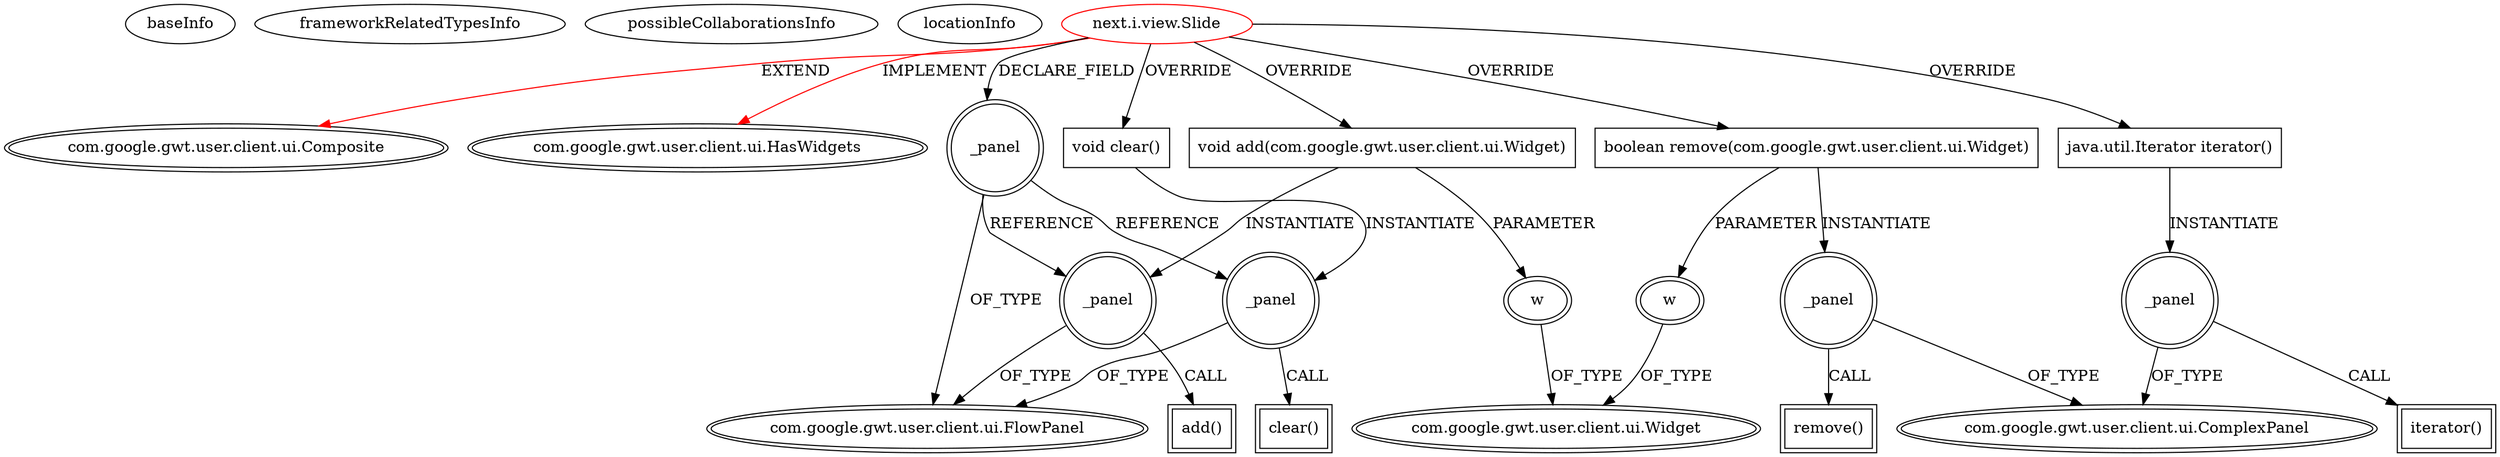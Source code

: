 digraph {
baseInfo[graphId=4194,category="extension_graph",isAnonymous=false,possibleRelation=false]
frameworkRelatedTypesInfo[0="com.google.gwt.user.client.ui.Composite",1="com.google.gwt.user.client.ui.HasWidgets"]
possibleCollaborationsInfo[]
locationInfo[projectName="nextinterfaces-next",filePath="/nextinterfaces-next/next-master/src/next/i/view/Slide.java",contextSignature="Slide",graphId="4194"]
0[label="next.i.view.Slide",vertexType="ROOT_CLIENT_CLASS_DECLARATION",isFrameworkType=false,color=red]
1[label="com.google.gwt.user.client.ui.Composite",vertexType="FRAMEWORK_CLASS_TYPE",isFrameworkType=true,peripheries=2]
2[label="com.google.gwt.user.client.ui.HasWidgets",vertexType="FRAMEWORK_INTERFACE_TYPE",isFrameworkType=true,peripheries=2]
3[label="_panel",vertexType="FIELD_DECLARATION",isFrameworkType=true,peripheries=2,shape=circle]
4[label="com.google.gwt.user.client.ui.FlowPanel",vertexType="FRAMEWORK_CLASS_TYPE",isFrameworkType=true,peripheries=2]
5[label="void add(com.google.gwt.user.client.ui.Widget)",vertexType="OVERRIDING_METHOD_DECLARATION",isFrameworkType=false,shape=box]
6[label="w",vertexType="PARAMETER_DECLARATION",isFrameworkType=true,peripheries=2]
7[label="com.google.gwt.user.client.ui.Widget",vertexType="FRAMEWORK_CLASS_TYPE",isFrameworkType=true,peripheries=2]
8[label="_panel",vertexType="VARIABLE_EXPRESION",isFrameworkType=true,peripheries=2,shape=circle]
9[label="add()",vertexType="INSIDE_CALL",isFrameworkType=true,peripheries=2,shape=box]
11[label="void clear()",vertexType="OVERRIDING_METHOD_DECLARATION",isFrameworkType=false,shape=box]
12[label="_panel",vertexType="VARIABLE_EXPRESION",isFrameworkType=true,peripheries=2,shape=circle]
13[label="clear()",vertexType="INSIDE_CALL",isFrameworkType=true,peripheries=2,shape=box]
15[label="java.util.Iterator iterator()",vertexType="OVERRIDING_METHOD_DECLARATION",isFrameworkType=false,shape=box]
16[label="_panel",vertexType="VARIABLE_EXPRESION",isFrameworkType=true,peripheries=2,shape=circle]
18[label="com.google.gwt.user.client.ui.ComplexPanel",vertexType="FRAMEWORK_CLASS_TYPE",isFrameworkType=true,peripheries=2]
17[label="iterator()",vertexType="INSIDE_CALL",isFrameworkType=true,peripheries=2,shape=box]
19[label="boolean remove(com.google.gwt.user.client.ui.Widget)",vertexType="OVERRIDING_METHOD_DECLARATION",isFrameworkType=false,shape=box]
20[label="w",vertexType="PARAMETER_DECLARATION",isFrameworkType=true,peripheries=2]
22[label="_panel",vertexType="VARIABLE_EXPRESION",isFrameworkType=true,peripheries=2,shape=circle]
23[label="remove()",vertexType="INSIDE_CALL",isFrameworkType=true,peripheries=2,shape=box]
0->1[label="EXTEND",color=red]
0->2[label="IMPLEMENT",color=red]
0->3[label="DECLARE_FIELD"]
3->4[label="OF_TYPE"]
0->5[label="OVERRIDE"]
6->7[label="OF_TYPE"]
5->6[label="PARAMETER"]
5->8[label="INSTANTIATE"]
3->8[label="REFERENCE"]
8->4[label="OF_TYPE"]
8->9[label="CALL"]
0->11[label="OVERRIDE"]
11->12[label="INSTANTIATE"]
3->12[label="REFERENCE"]
12->4[label="OF_TYPE"]
12->13[label="CALL"]
0->15[label="OVERRIDE"]
15->16[label="INSTANTIATE"]
16->18[label="OF_TYPE"]
16->17[label="CALL"]
0->19[label="OVERRIDE"]
20->7[label="OF_TYPE"]
19->20[label="PARAMETER"]
19->22[label="INSTANTIATE"]
22->18[label="OF_TYPE"]
22->23[label="CALL"]
}
